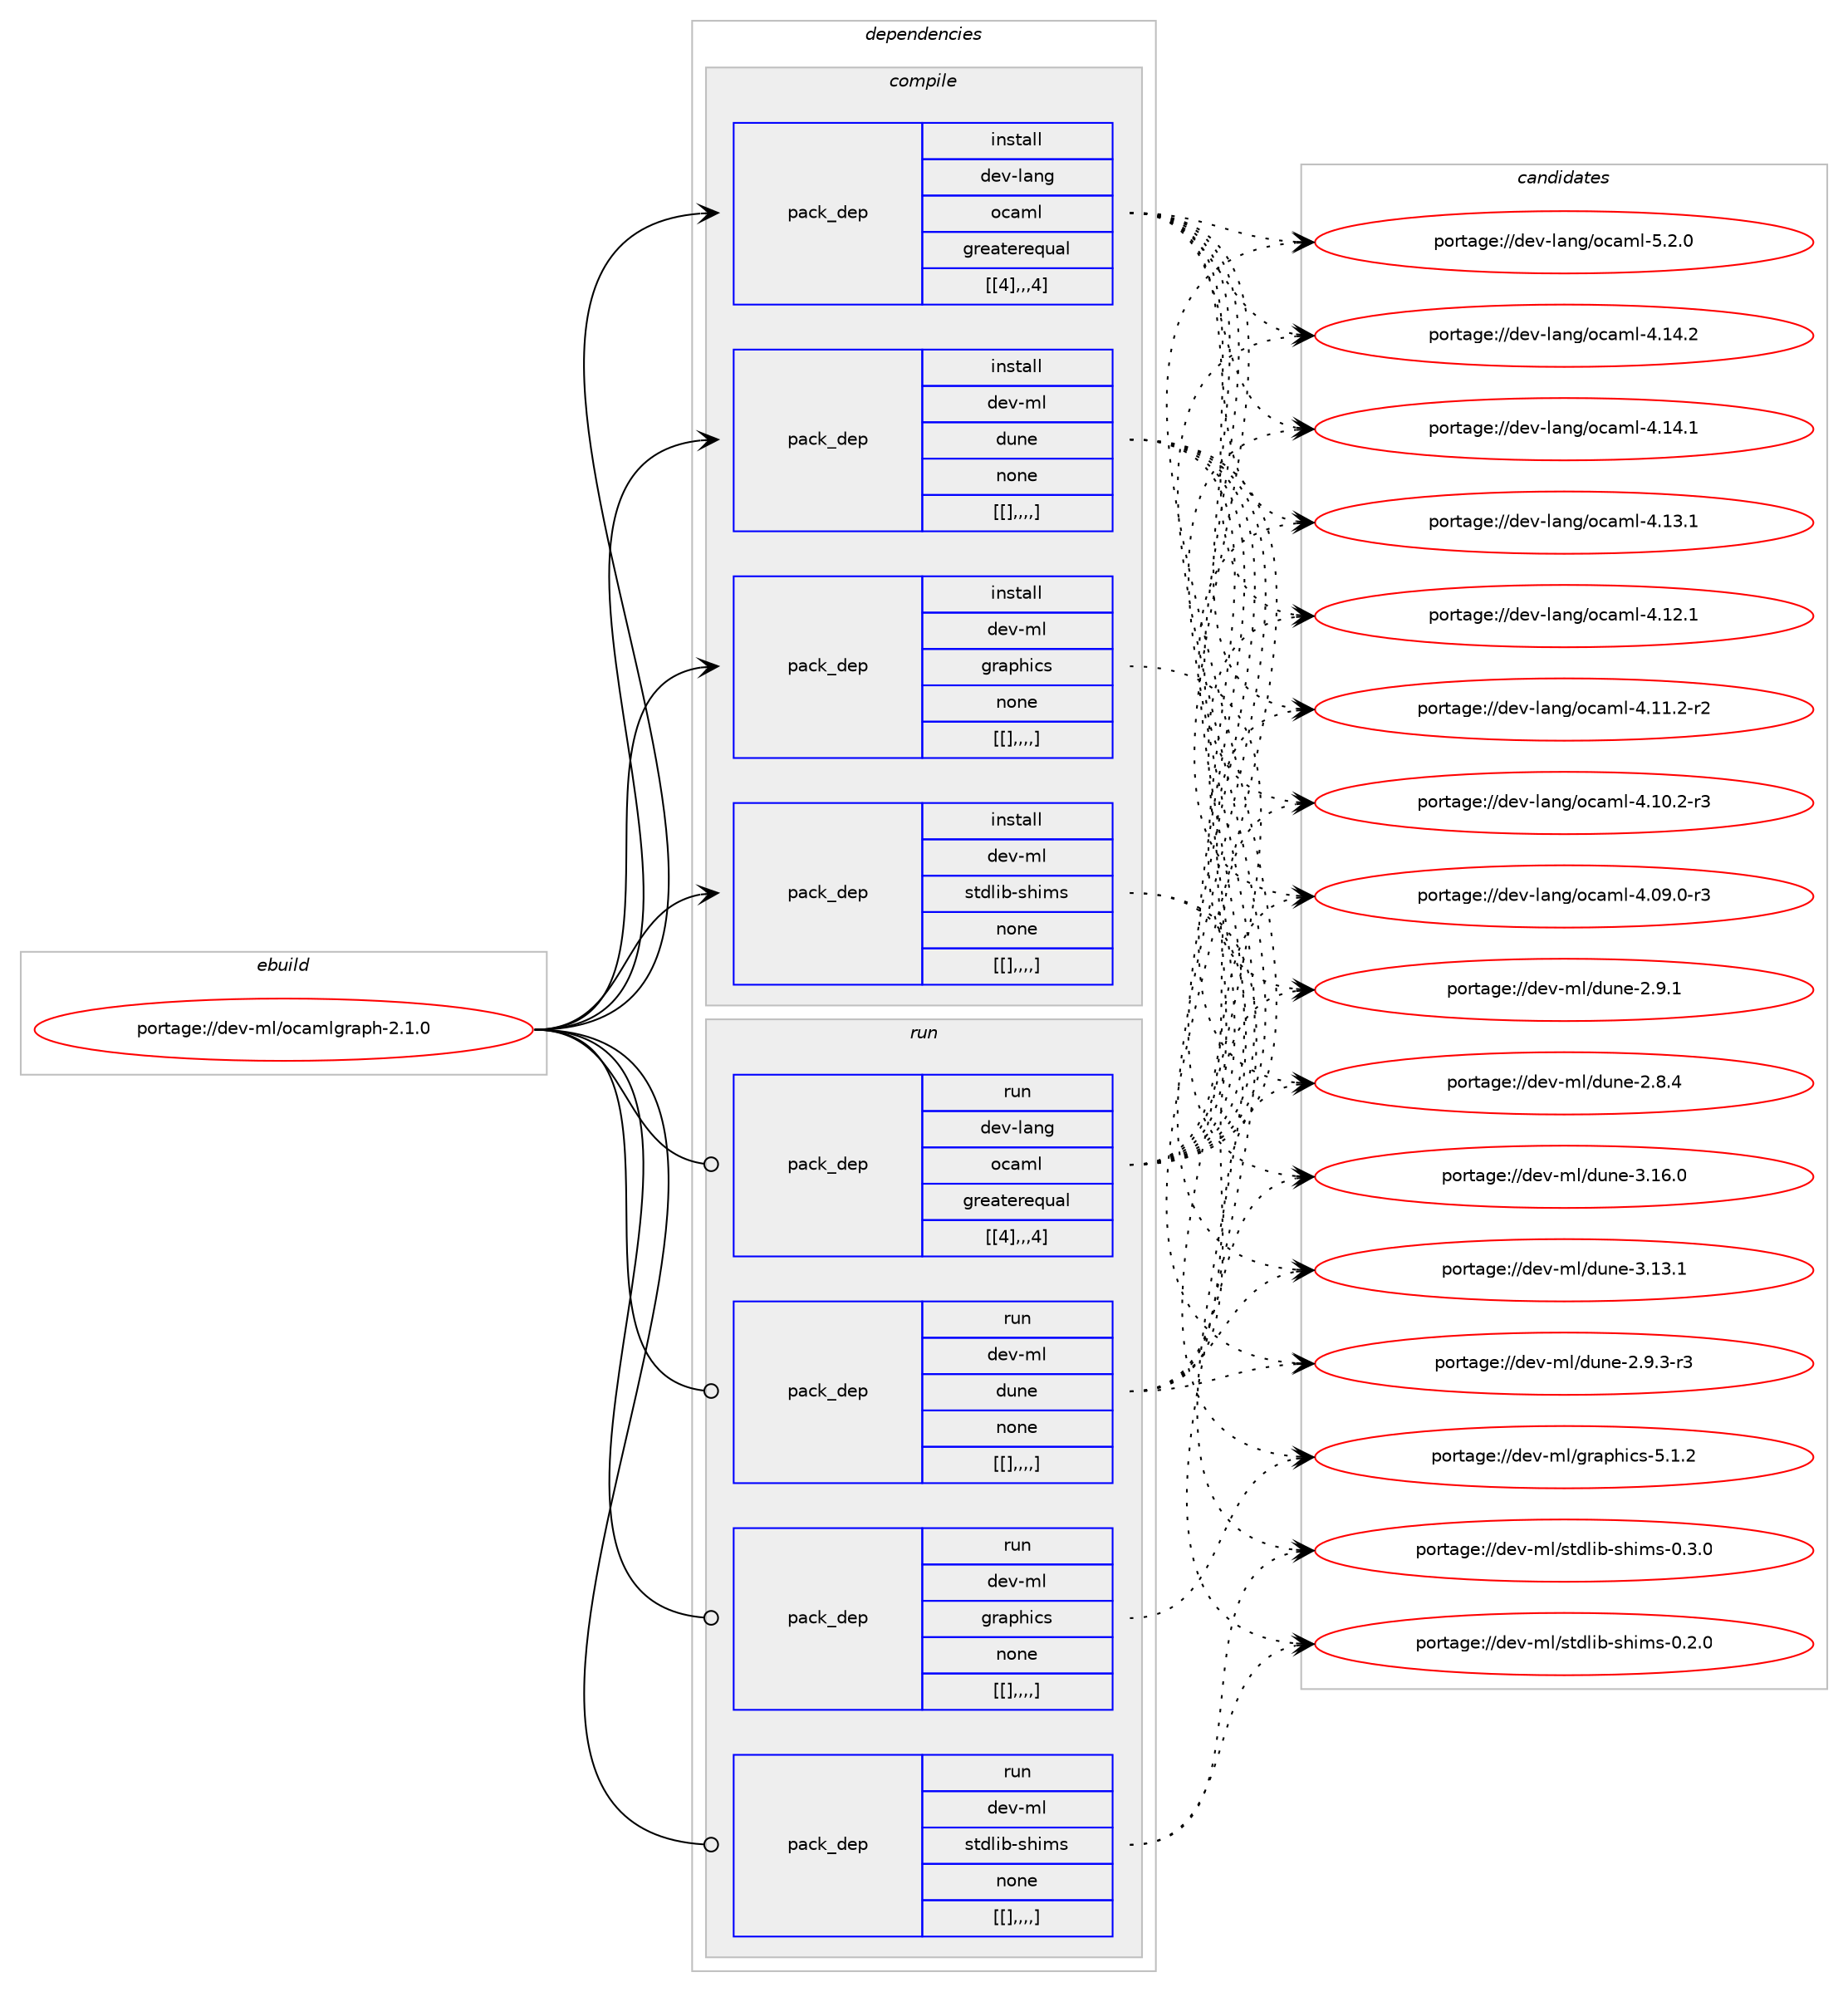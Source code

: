digraph prolog {

# *************
# Graph options
# *************

newrank=true;
concentrate=true;
compound=true;
graph [rankdir=LR,fontname=Helvetica,fontsize=10,ranksep=1.5];#, ranksep=2.5, nodesep=0.2];
edge  [arrowhead=vee];
node  [fontname=Helvetica,fontsize=10];

# **********
# The ebuild
# **********

subgraph cluster_leftcol {
color=gray;
label=<<i>ebuild</i>>;
id [label="portage://dev-ml/ocamlgraph-2.1.0", color=red, width=4, href="../dev-ml/ocamlgraph-2.1.0.svg"];
}

# ****************
# The dependencies
# ****************

subgraph cluster_midcol {
color=gray;
label=<<i>dependencies</i>>;
subgraph cluster_compile {
fillcolor="#eeeeee";
style=filled;
label=<<i>compile</i>>;
subgraph pack90730 {
dependency122123 [label=<<TABLE BORDER="0" CELLBORDER="1" CELLSPACING="0" CELLPADDING="4" WIDTH="220"><TR><TD ROWSPAN="6" CELLPADDING="30">pack_dep</TD></TR><TR><TD WIDTH="110">install</TD></TR><TR><TD>dev-lang</TD></TR><TR><TD>ocaml</TD></TR><TR><TD>greaterequal</TD></TR><TR><TD>[[4],,,4]</TD></TR></TABLE>>, shape=none, color=blue];
}
id:e -> dependency122123:w [weight=20,style="solid",arrowhead="vee"];
subgraph pack90731 {
dependency122124 [label=<<TABLE BORDER="0" CELLBORDER="1" CELLSPACING="0" CELLPADDING="4" WIDTH="220"><TR><TD ROWSPAN="6" CELLPADDING="30">pack_dep</TD></TR><TR><TD WIDTH="110">install</TD></TR><TR><TD>dev-ml</TD></TR><TR><TD>dune</TD></TR><TR><TD>none</TD></TR><TR><TD>[[],,,,]</TD></TR></TABLE>>, shape=none, color=blue];
}
id:e -> dependency122124:w [weight=20,style="solid",arrowhead="vee"];
subgraph pack90732 {
dependency122125 [label=<<TABLE BORDER="0" CELLBORDER="1" CELLSPACING="0" CELLPADDING="4" WIDTH="220"><TR><TD ROWSPAN="6" CELLPADDING="30">pack_dep</TD></TR><TR><TD WIDTH="110">install</TD></TR><TR><TD>dev-ml</TD></TR><TR><TD>graphics</TD></TR><TR><TD>none</TD></TR><TR><TD>[[],,,,]</TD></TR></TABLE>>, shape=none, color=blue];
}
id:e -> dependency122125:w [weight=20,style="solid",arrowhead="vee"];
subgraph pack90733 {
dependency122126 [label=<<TABLE BORDER="0" CELLBORDER="1" CELLSPACING="0" CELLPADDING="4" WIDTH="220"><TR><TD ROWSPAN="6" CELLPADDING="30">pack_dep</TD></TR><TR><TD WIDTH="110">install</TD></TR><TR><TD>dev-ml</TD></TR><TR><TD>stdlib-shims</TD></TR><TR><TD>none</TD></TR><TR><TD>[[],,,,]</TD></TR></TABLE>>, shape=none, color=blue];
}
id:e -> dependency122126:w [weight=20,style="solid",arrowhead="vee"];
}
subgraph cluster_compileandrun {
fillcolor="#eeeeee";
style=filled;
label=<<i>compile and run</i>>;
}
subgraph cluster_run {
fillcolor="#eeeeee";
style=filled;
label=<<i>run</i>>;
subgraph pack90734 {
dependency122127 [label=<<TABLE BORDER="0" CELLBORDER="1" CELLSPACING="0" CELLPADDING="4" WIDTH="220"><TR><TD ROWSPAN="6" CELLPADDING="30">pack_dep</TD></TR><TR><TD WIDTH="110">run</TD></TR><TR><TD>dev-lang</TD></TR><TR><TD>ocaml</TD></TR><TR><TD>greaterequal</TD></TR><TR><TD>[[4],,,4]</TD></TR></TABLE>>, shape=none, color=blue];
}
id:e -> dependency122127:w [weight=20,style="solid",arrowhead="odot"];
subgraph pack90735 {
dependency122128 [label=<<TABLE BORDER="0" CELLBORDER="1" CELLSPACING="0" CELLPADDING="4" WIDTH="220"><TR><TD ROWSPAN="6" CELLPADDING="30">pack_dep</TD></TR><TR><TD WIDTH="110">run</TD></TR><TR><TD>dev-ml</TD></TR><TR><TD>dune</TD></TR><TR><TD>none</TD></TR><TR><TD>[[],,,,]</TD></TR></TABLE>>, shape=none, color=blue];
}
id:e -> dependency122128:w [weight=20,style="solid",arrowhead="odot"];
subgraph pack90736 {
dependency122129 [label=<<TABLE BORDER="0" CELLBORDER="1" CELLSPACING="0" CELLPADDING="4" WIDTH="220"><TR><TD ROWSPAN="6" CELLPADDING="30">pack_dep</TD></TR><TR><TD WIDTH="110">run</TD></TR><TR><TD>dev-ml</TD></TR><TR><TD>graphics</TD></TR><TR><TD>none</TD></TR><TR><TD>[[],,,,]</TD></TR></TABLE>>, shape=none, color=blue];
}
id:e -> dependency122129:w [weight=20,style="solid",arrowhead="odot"];
subgraph pack90737 {
dependency122130 [label=<<TABLE BORDER="0" CELLBORDER="1" CELLSPACING="0" CELLPADDING="4" WIDTH="220"><TR><TD ROWSPAN="6" CELLPADDING="30">pack_dep</TD></TR><TR><TD WIDTH="110">run</TD></TR><TR><TD>dev-ml</TD></TR><TR><TD>stdlib-shims</TD></TR><TR><TD>none</TD></TR><TR><TD>[[],,,,]</TD></TR></TABLE>>, shape=none, color=blue];
}
id:e -> dependency122130:w [weight=20,style="solid",arrowhead="odot"];
}
}

# **************
# The candidates
# **************

subgraph cluster_choices {
rank=same;
color=gray;
label=<<i>candidates</i>>;

subgraph choice90730 {
color=black;
nodesep=1;
choice1001011184510897110103471119997109108455346504648 [label="portage://dev-lang/ocaml-5.2.0", color=red, width=4,href="../dev-lang/ocaml-5.2.0.svg"];
choice100101118451089711010347111999710910845524649524650 [label="portage://dev-lang/ocaml-4.14.2", color=red, width=4,href="../dev-lang/ocaml-4.14.2.svg"];
choice100101118451089711010347111999710910845524649524649 [label="portage://dev-lang/ocaml-4.14.1", color=red, width=4,href="../dev-lang/ocaml-4.14.1.svg"];
choice100101118451089711010347111999710910845524649514649 [label="portage://dev-lang/ocaml-4.13.1", color=red, width=4,href="../dev-lang/ocaml-4.13.1.svg"];
choice100101118451089711010347111999710910845524649504649 [label="portage://dev-lang/ocaml-4.12.1", color=red, width=4,href="../dev-lang/ocaml-4.12.1.svg"];
choice1001011184510897110103471119997109108455246494946504511450 [label="portage://dev-lang/ocaml-4.11.2-r2", color=red, width=4,href="../dev-lang/ocaml-4.11.2-r2.svg"];
choice1001011184510897110103471119997109108455246494846504511451 [label="portage://dev-lang/ocaml-4.10.2-r3", color=red, width=4,href="../dev-lang/ocaml-4.10.2-r3.svg"];
choice1001011184510897110103471119997109108455246485746484511451 [label="portage://dev-lang/ocaml-4.09.0-r3", color=red, width=4,href="../dev-lang/ocaml-4.09.0-r3.svg"];
dependency122123:e -> choice1001011184510897110103471119997109108455346504648:w [style=dotted,weight="100"];
dependency122123:e -> choice100101118451089711010347111999710910845524649524650:w [style=dotted,weight="100"];
dependency122123:e -> choice100101118451089711010347111999710910845524649524649:w [style=dotted,weight="100"];
dependency122123:e -> choice100101118451089711010347111999710910845524649514649:w [style=dotted,weight="100"];
dependency122123:e -> choice100101118451089711010347111999710910845524649504649:w [style=dotted,weight="100"];
dependency122123:e -> choice1001011184510897110103471119997109108455246494946504511450:w [style=dotted,weight="100"];
dependency122123:e -> choice1001011184510897110103471119997109108455246494846504511451:w [style=dotted,weight="100"];
dependency122123:e -> choice1001011184510897110103471119997109108455246485746484511451:w [style=dotted,weight="100"];
}
subgraph choice90731 {
color=black;
nodesep=1;
choice100101118451091084710011711010145514649544648 [label="portage://dev-ml/dune-3.16.0", color=red, width=4,href="../dev-ml/dune-3.16.0.svg"];
choice100101118451091084710011711010145514649514649 [label="portage://dev-ml/dune-3.13.1", color=red, width=4,href="../dev-ml/dune-3.13.1.svg"];
choice10010111845109108471001171101014550465746514511451 [label="portage://dev-ml/dune-2.9.3-r3", color=red, width=4,href="../dev-ml/dune-2.9.3-r3.svg"];
choice1001011184510910847100117110101455046574649 [label="portage://dev-ml/dune-2.9.1", color=red, width=4,href="../dev-ml/dune-2.9.1.svg"];
choice1001011184510910847100117110101455046564652 [label="portage://dev-ml/dune-2.8.4", color=red, width=4,href="../dev-ml/dune-2.8.4.svg"];
dependency122124:e -> choice100101118451091084710011711010145514649544648:w [style=dotted,weight="100"];
dependency122124:e -> choice100101118451091084710011711010145514649514649:w [style=dotted,weight="100"];
dependency122124:e -> choice10010111845109108471001171101014550465746514511451:w [style=dotted,weight="100"];
dependency122124:e -> choice1001011184510910847100117110101455046574649:w [style=dotted,weight="100"];
dependency122124:e -> choice1001011184510910847100117110101455046564652:w [style=dotted,weight="100"];
}
subgraph choice90732 {
color=black;
nodesep=1;
choice10010111845109108471031149711210410599115455346494650 [label="portage://dev-ml/graphics-5.1.2", color=red, width=4,href="../dev-ml/graphics-5.1.2.svg"];
dependency122125:e -> choice10010111845109108471031149711210410599115455346494650:w [style=dotted,weight="100"];
}
subgraph choice90733 {
color=black;
nodesep=1;
choice10010111845109108471151161001081059845115104105109115454846514648 [label="portage://dev-ml/stdlib-shims-0.3.0", color=red, width=4,href="../dev-ml/stdlib-shims-0.3.0.svg"];
choice10010111845109108471151161001081059845115104105109115454846504648 [label="portage://dev-ml/stdlib-shims-0.2.0", color=red, width=4,href="../dev-ml/stdlib-shims-0.2.0.svg"];
dependency122126:e -> choice10010111845109108471151161001081059845115104105109115454846514648:w [style=dotted,weight="100"];
dependency122126:e -> choice10010111845109108471151161001081059845115104105109115454846504648:w [style=dotted,weight="100"];
}
subgraph choice90734 {
color=black;
nodesep=1;
choice1001011184510897110103471119997109108455346504648 [label="portage://dev-lang/ocaml-5.2.0", color=red, width=4,href="../dev-lang/ocaml-5.2.0.svg"];
choice100101118451089711010347111999710910845524649524650 [label="portage://dev-lang/ocaml-4.14.2", color=red, width=4,href="../dev-lang/ocaml-4.14.2.svg"];
choice100101118451089711010347111999710910845524649524649 [label="portage://dev-lang/ocaml-4.14.1", color=red, width=4,href="../dev-lang/ocaml-4.14.1.svg"];
choice100101118451089711010347111999710910845524649514649 [label="portage://dev-lang/ocaml-4.13.1", color=red, width=4,href="../dev-lang/ocaml-4.13.1.svg"];
choice100101118451089711010347111999710910845524649504649 [label="portage://dev-lang/ocaml-4.12.1", color=red, width=4,href="../dev-lang/ocaml-4.12.1.svg"];
choice1001011184510897110103471119997109108455246494946504511450 [label="portage://dev-lang/ocaml-4.11.2-r2", color=red, width=4,href="../dev-lang/ocaml-4.11.2-r2.svg"];
choice1001011184510897110103471119997109108455246494846504511451 [label="portage://dev-lang/ocaml-4.10.2-r3", color=red, width=4,href="../dev-lang/ocaml-4.10.2-r3.svg"];
choice1001011184510897110103471119997109108455246485746484511451 [label="portage://dev-lang/ocaml-4.09.0-r3", color=red, width=4,href="../dev-lang/ocaml-4.09.0-r3.svg"];
dependency122127:e -> choice1001011184510897110103471119997109108455346504648:w [style=dotted,weight="100"];
dependency122127:e -> choice100101118451089711010347111999710910845524649524650:w [style=dotted,weight="100"];
dependency122127:e -> choice100101118451089711010347111999710910845524649524649:w [style=dotted,weight="100"];
dependency122127:e -> choice100101118451089711010347111999710910845524649514649:w [style=dotted,weight="100"];
dependency122127:e -> choice100101118451089711010347111999710910845524649504649:w [style=dotted,weight="100"];
dependency122127:e -> choice1001011184510897110103471119997109108455246494946504511450:w [style=dotted,weight="100"];
dependency122127:e -> choice1001011184510897110103471119997109108455246494846504511451:w [style=dotted,weight="100"];
dependency122127:e -> choice1001011184510897110103471119997109108455246485746484511451:w [style=dotted,weight="100"];
}
subgraph choice90735 {
color=black;
nodesep=1;
choice100101118451091084710011711010145514649544648 [label="portage://dev-ml/dune-3.16.0", color=red, width=4,href="../dev-ml/dune-3.16.0.svg"];
choice100101118451091084710011711010145514649514649 [label="portage://dev-ml/dune-3.13.1", color=red, width=4,href="../dev-ml/dune-3.13.1.svg"];
choice10010111845109108471001171101014550465746514511451 [label="portage://dev-ml/dune-2.9.3-r3", color=red, width=4,href="../dev-ml/dune-2.9.3-r3.svg"];
choice1001011184510910847100117110101455046574649 [label="portage://dev-ml/dune-2.9.1", color=red, width=4,href="../dev-ml/dune-2.9.1.svg"];
choice1001011184510910847100117110101455046564652 [label="portage://dev-ml/dune-2.8.4", color=red, width=4,href="../dev-ml/dune-2.8.4.svg"];
dependency122128:e -> choice100101118451091084710011711010145514649544648:w [style=dotted,weight="100"];
dependency122128:e -> choice100101118451091084710011711010145514649514649:w [style=dotted,weight="100"];
dependency122128:e -> choice10010111845109108471001171101014550465746514511451:w [style=dotted,weight="100"];
dependency122128:e -> choice1001011184510910847100117110101455046574649:w [style=dotted,weight="100"];
dependency122128:e -> choice1001011184510910847100117110101455046564652:w [style=dotted,weight="100"];
}
subgraph choice90736 {
color=black;
nodesep=1;
choice10010111845109108471031149711210410599115455346494650 [label="portage://dev-ml/graphics-5.1.2", color=red, width=4,href="../dev-ml/graphics-5.1.2.svg"];
dependency122129:e -> choice10010111845109108471031149711210410599115455346494650:w [style=dotted,weight="100"];
}
subgraph choice90737 {
color=black;
nodesep=1;
choice10010111845109108471151161001081059845115104105109115454846514648 [label="portage://dev-ml/stdlib-shims-0.3.0", color=red, width=4,href="../dev-ml/stdlib-shims-0.3.0.svg"];
choice10010111845109108471151161001081059845115104105109115454846504648 [label="portage://dev-ml/stdlib-shims-0.2.0", color=red, width=4,href="../dev-ml/stdlib-shims-0.2.0.svg"];
dependency122130:e -> choice10010111845109108471151161001081059845115104105109115454846514648:w [style=dotted,weight="100"];
dependency122130:e -> choice10010111845109108471151161001081059845115104105109115454846504648:w [style=dotted,weight="100"];
}
}

}
